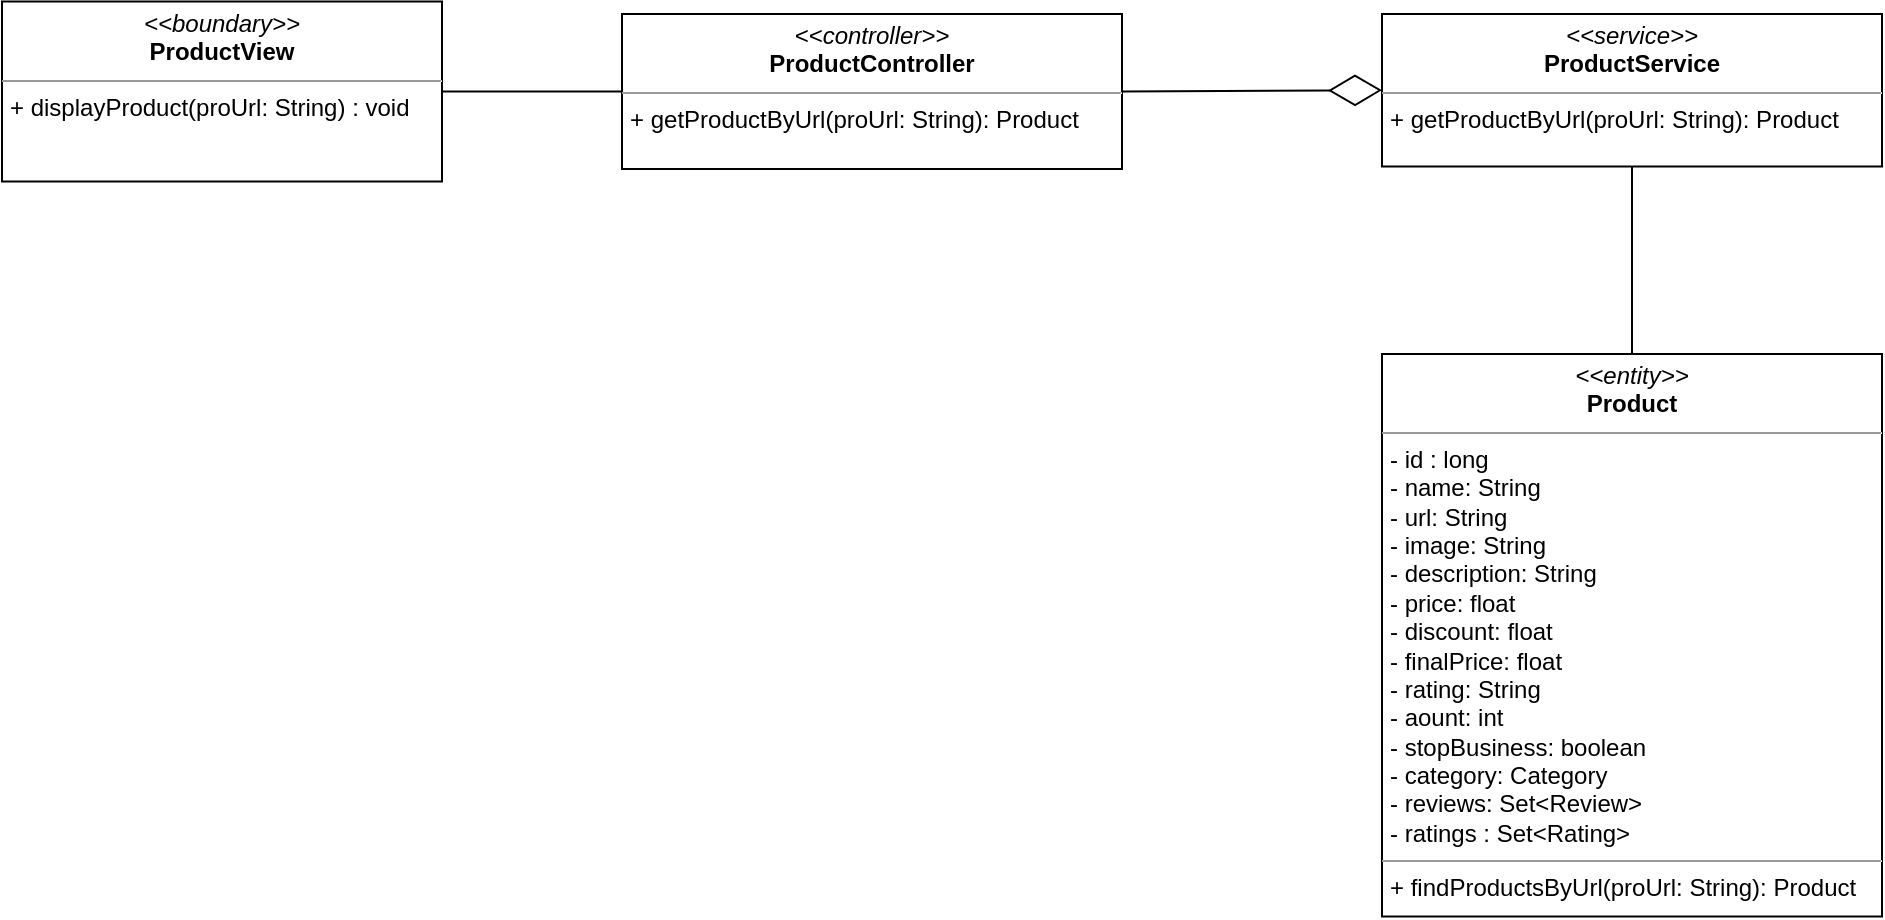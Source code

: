 <mxfile version="14.6.12" type="device"><diagram id="C5RBs43oDa-KdzZeNtuy" name="Page-1"><mxGraphModel dx="1108" dy="425" grid="1" gridSize="10" guides="1" tooltips="1" connect="1" arrows="1" fold="1" page="1" pageScale="1" pageWidth="827" pageHeight="1169" math="0" shadow="0"><root><mxCell id="WIyWlLk6GJQsqaUBKTNV-0"/><mxCell id="WIyWlLk6GJQsqaUBKTNV-1" parent="WIyWlLk6GJQsqaUBKTNV-0"/><mxCell id="dvcD1eF5Q2IHUqDZnSTX-0" value="&lt;p style=&quot;margin: 0px ; margin-top: 4px ; text-align: center&quot;&gt;&lt;i&gt;&amp;lt;&amp;lt;boundary&amp;gt;&amp;gt;&lt;/i&gt;&lt;br&gt;&lt;b&gt;ProductView&lt;/b&gt;&lt;/p&gt;&lt;hr size=&quot;1&quot;&gt;&lt;p style=&quot;margin: 0px ; margin-left: 4px&quot;&gt;&lt;span&gt;+ displayProduct(proUrl: String) : void&lt;/span&gt;&lt;/p&gt;" style="verticalAlign=top;align=left;overflow=fill;fontSize=12;fontFamily=Helvetica;html=1;" vertex="1" parent="WIyWlLk6GJQsqaUBKTNV-1"><mxGeometry x="30" y="143.75" width="220" height="90" as="geometry"/></mxCell><mxCell id="dvcD1eF5Q2IHUqDZnSTX-1" value="&lt;p style=&quot;margin: 0px ; margin-top: 4px ; text-align: center&quot;&gt;&lt;i&gt;&amp;lt;&amp;lt;controller&amp;gt;&amp;gt;&lt;/i&gt;&lt;br&gt;&lt;b&gt;ProductController&lt;/b&gt;&lt;/p&gt;&lt;hr size=&quot;1&quot;&gt;&lt;p style=&quot;margin: 0px ; margin-left: 4px&quot;&gt;+ getProductByUrl(proUrl: String): Product&lt;/p&gt;" style="verticalAlign=top;align=left;overflow=fill;fontSize=12;fontFamily=Helvetica;html=1;" vertex="1" parent="WIyWlLk6GJQsqaUBKTNV-1"><mxGeometry x="340" y="150" width="250" height="77.5" as="geometry"/></mxCell><mxCell id="dvcD1eF5Q2IHUqDZnSTX-2" value="" style="endArrow=none;html=1;edgeStyle=orthogonalEdgeStyle;exitX=1;exitY=0.5;exitDx=0;exitDy=0;entryX=0;entryY=0.5;entryDx=0;entryDy=0;" edge="1" parent="WIyWlLk6GJQsqaUBKTNV-1" source="dvcD1eF5Q2IHUqDZnSTX-0" target="dvcD1eF5Q2IHUqDZnSTX-1"><mxGeometry relative="1" as="geometry"><mxPoint x="310" y="190" as="sourcePoint"/><mxPoint x="370" y="190" as="targetPoint"/></mxGeometry></mxCell><mxCell id="dvcD1eF5Q2IHUqDZnSTX-3" value="&lt;p style=&quot;margin: 0px ; margin-top: 4px ; text-align: center&quot;&gt;&lt;i&gt;&amp;lt;&amp;lt;service&amp;gt;&amp;gt;&lt;/i&gt;&lt;br&gt;&lt;b&gt;ProductService&lt;/b&gt;&lt;/p&gt;&lt;hr size=&quot;1&quot;&gt;&lt;p style=&quot;margin: 0px ; margin-left: 4px&quot;&gt;+ getProductByUrl(proUrl: String): Product&lt;/p&gt;" style="verticalAlign=top;align=left;overflow=fill;fontSize=12;fontFamily=Helvetica;html=1;" vertex="1" parent="WIyWlLk6GJQsqaUBKTNV-1"><mxGeometry x="720" y="150" width="250" height="76.25" as="geometry"/></mxCell><mxCell id="dvcD1eF5Q2IHUqDZnSTX-4" value="" style="endArrow=diamondThin;endFill=0;endSize=24;html=1;exitX=1;exitY=0.5;exitDx=0;exitDy=0;entryX=0;entryY=0.5;entryDx=0;entryDy=0;" edge="1" parent="WIyWlLk6GJQsqaUBKTNV-1" source="dvcD1eF5Q2IHUqDZnSTX-1" target="dvcD1eF5Q2IHUqDZnSTX-3"><mxGeometry width="160" relative="1" as="geometry"><mxPoint x="600" y="180" as="sourcePoint"/><mxPoint x="670" y="177.5" as="targetPoint"/></mxGeometry></mxCell><mxCell id="dvcD1eF5Q2IHUqDZnSTX-5" value="&lt;p style=&quot;margin: 0px ; margin-top: 4px ; text-align: center&quot;&gt;&lt;i&gt;&amp;lt;&amp;lt;entity&amp;gt;&amp;gt;&lt;/i&gt;&lt;br&gt;&lt;b&gt;Product&lt;/b&gt;&lt;/p&gt;&lt;hr size=&quot;1&quot;&gt;&lt;p style=&quot;margin: 0px ; margin-left: 4px&quot;&gt;- id : long&lt;/p&gt;&lt;p style=&quot;margin: 0px ; margin-left: 4px&quot;&gt;- name: String&lt;br&gt;- url: String&lt;/p&gt;&lt;p style=&quot;margin: 0px ; margin-left: 4px&quot;&gt;- image: String&lt;/p&gt;&lt;p style=&quot;margin: 0px ; margin-left: 4px&quot;&gt;- description: String&lt;/p&gt;&lt;p style=&quot;margin: 0px ; margin-left: 4px&quot;&gt;- price: float&lt;/p&gt;&lt;p style=&quot;margin: 0px ; margin-left: 4px&quot;&gt;- discount: float&lt;/p&gt;&lt;p style=&quot;margin: 0px ; margin-left: 4px&quot;&gt;- finalPrice: float&lt;/p&gt;&lt;p style=&quot;margin: 0px ; margin-left: 4px&quot;&gt;- rating: String&lt;/p&gt;&lt;p style=&quot;margin: 0px ; margin-left: 4px&quot;&gt;- aount: int&lt;/p&gt;&lt;p style=&quot;margin: 0px ; margin-left: 4px&quot;&gt;- stopBusiness: boolean&lt;/p&gt;&lt;p style=&quot;margin: 0px ; margin-left: 4px&quot;&gt;- category: Category&lt;/p&gt;&lt;p style=&quot;margin: 0px ; margin-left: 4px&quot;&gt;- reviews: Set&amp;lt;Review&amp;gt;&lt;/p&gt;&lt;p style=&quot;margin: 0px ; margin-left: 4px&quot;&gt;- ratings : Set&amp;lt;Rating&amp;gt;&lt;/p&gt;&lt;hr size=&quot;1&quot;&gt;&lt;p style=&quot;margin: 0px ; margin-left: 4px&quot;&gt;+ findProductsByUrl(proUrl: String): Product&lt;br&gt;&lt;/p&gt;" style="verticalAlign=top;align=left;overflow=fill;fontSize=12;fontFamily=Helvetica;html=1;" vertex="1" parent="WIyWlLk6GJQsqaUBKTNV-1"><mxGeometry x="720" y="320" width="250" height="281.25" as="geometry"/></mxCell><mxCell id="dvcD1eF5Q2IHUqDZnSTX-6" value="" style="endArrow=none;html=1;exitX=0.5;exitY=1;exitDx=0;exitDy=0;entryX=0.5;entryY=0;entryDx=0;entryDy=0;" edge="1" parent="WIyWlLk6GJQsqaUBKTNV-1" source="dvcD1eF5Q2IHUqDZnSTX-3" target="dvcD1eF5Q2IHUqDZnSTX-5"><mxGeometry relative="1" as="geometry"><mxPoint x="970" y="177.5" as="sourcePoint"/><mxPoint x="1030" y="179.08" as="targetPoint"/></mxGeometry></mxCell></root></mxGraphModel></diagram></mxfile>